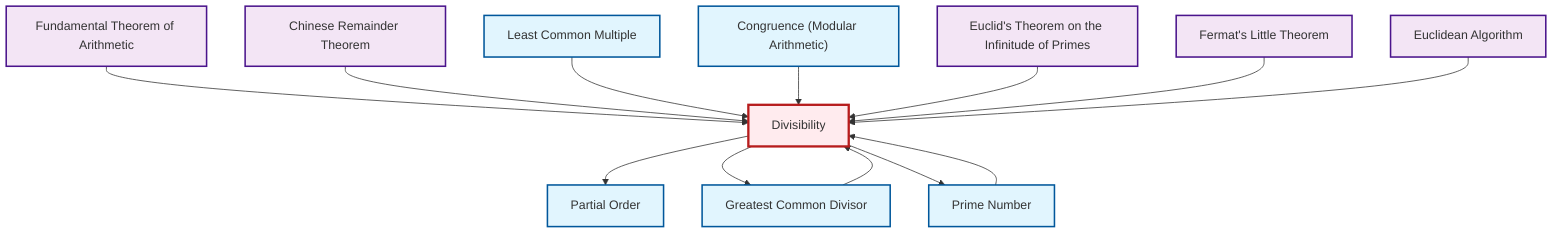 graph TD
    classDef definition fill:#e1f5fe,stroke:#01579b,stroke-width:2px
    classDef theorem fill:#f3e5f5,stroke:#4a148c,stroke-width:2px
    classDef axiom fill:#fff3e0,stroke:#e65100,stroke-width:2px
    classDef example fill:#e8f5e9,stroke:#1b5e20,stroke-width:2px
    classDef current fill:#ffebee,stroke:#b71c1c,stroke-width:3px
    thm-fermat-little["Fermat's Little Theorem"]:::theorem
    def-partial-order["Partial Order"]:::definition
    def-congruence["Congruence (Modular Arithmetic)"]:::definition
    thm-euclid-infinitude-primes["Euclid's Theorem on the Infinitude of Primes"]:::theorem
    thm-euclidean-algorithm["Euclidean Algorithm"]:::theorem
    def-divisibility["Divisibility"]:::definition
    def-lcm["Least Common Multiple"]:::definition
    thm-chinese-remainder["Chinese Remainder Theorem"]:::theorem
    thm-fundamental-arithmetic["Fundamental Theorem of Arithmetic"]:::theorem
    def-gcd["Greatest Common Divisor"]:::definition
    def-prime["Prime Number"]:::definition
    def-gcd --> def-divisibility
    thm-fundamental-arithmetic --> def-divisibility
    thm-chinese-remainder --> def-divisibility
    def-lcm --> def-divisibility
    def-divisibility --> def-partial-order
    def-prime --> def-divisibility
    def-divisibility --> def-gcd
    def-divisibility --> def-prime
    def-congruence --> def-divisibility
    thm-euclid-infinitude-primes --> def-divisibility
    thm-fermat-little --> def-divisibility
    thm-euclidean-algorithm --> def-divisibility
    class def-divisibility current